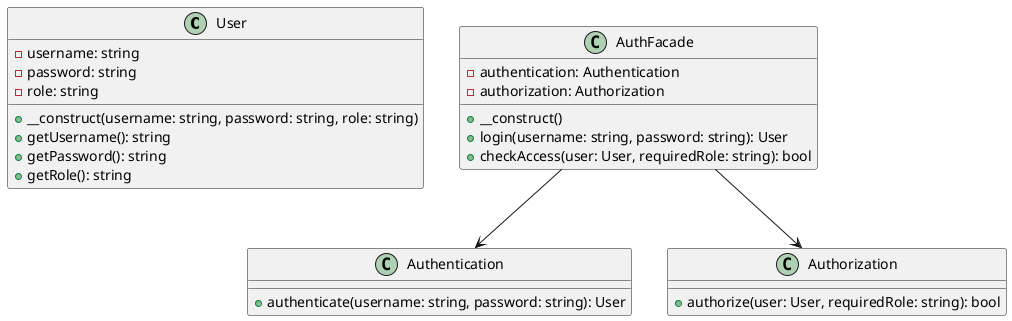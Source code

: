 @startuml

class User {
    -username: string
    -password: string
    -role: string
    +__construct(username: string, password: string, role: string)
    +getUsername(): string
    +getPassword(): string
    +getRole(): string
}

class Authentication {
    +authenticate(username: string, password: string): User
}

class Authorization {
    +authorize(user: User, requiredRole: string): bool
}

class AuthFacade {
    -authentication: Authentication
    -authorization: Authorization
    +__construct()
    +login(username: string, password: string): User
    +checkAccess(user: User, requiredRole: string): bool
}

AuthFacade --> Authentication
AuthFacade --> Authorization

@enduml
